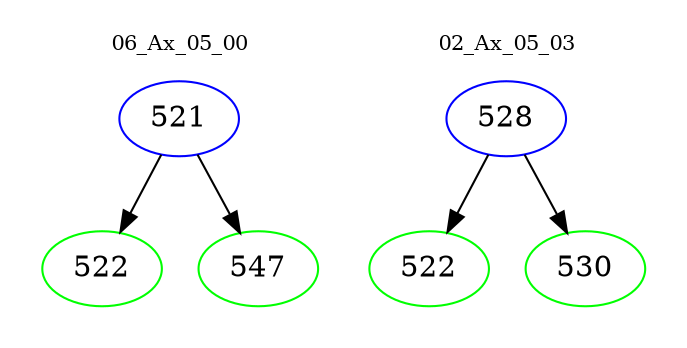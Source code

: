 digraph{
subgraph cluster_0 {
color = white
label = "06_Ax_05_00";
fontsize=10;
T0_521 [label="521", color="blue"]
T0_521 -> T0_522 [color="black"]
T0_522 [label="522", color="green"]
T0_521 -> T0_547 [color="black"]
T0_547 [label="547", color="green"]
}
subgraph cluster_1 {
color = white
label = "02_Ax_05_03";
fontsize=10;
T1_528 [label="528", color="blue"]
T1_528 -> T1_522 [color="black"]
T1_522 [label="522", color="green"]
T1_528 -> T1_530 [color="black"]
T1_530 [label="530", color="green"]
}
}
